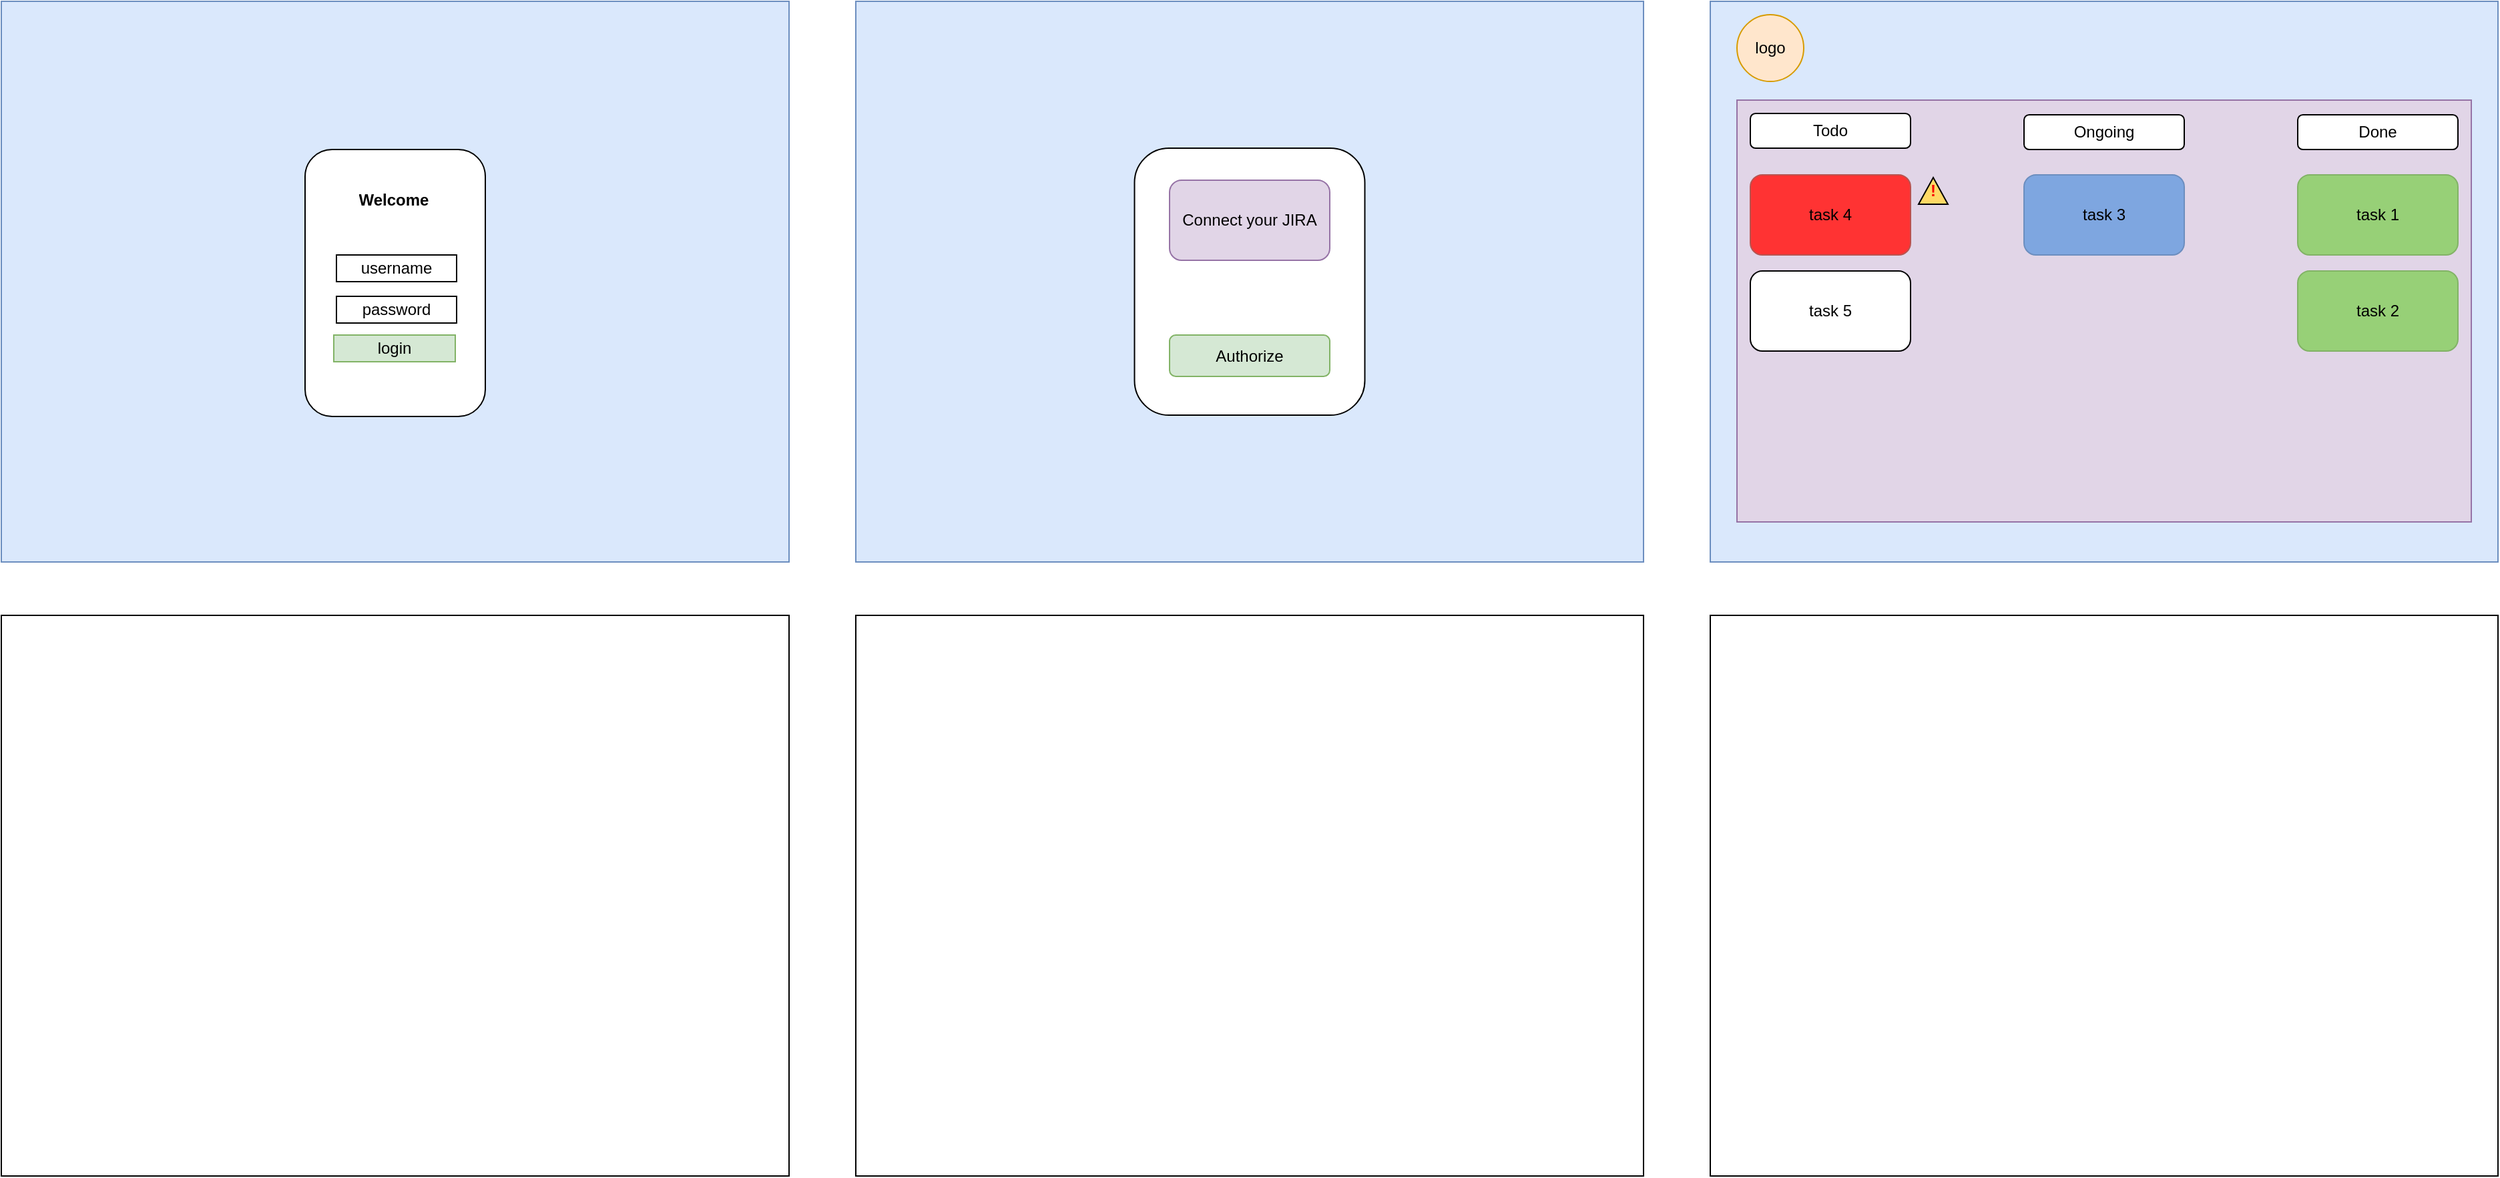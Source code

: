 <mxfile version="28.1.0">
  <diagram name="Page-1" id="VqDgL3Xh2LhGNzMud35-">
    <mxGraphModel dx="2263" dy="1390" grid="1" gridSize="10" guides="1" tooltips="1" connect="1" arrows="1" fold="1" page="1" pageScale="1" pageWidth="850" pageHeight="1100" math="0" shadow="0">
      <root>
        <mxCell id="0" />
        <mxCell id="1" parent="0" />
        <mxCell id="_iMaxltSltyhO5bxiZkw-1" value="" style="rounded=0;whiteSpace=wrap;html=1;fillColor=#dae8fc;strokeColor=#6c8ebf;" vertex="1" parent="1">
          <mxGeometry x="30" y="80" width="590" height="420" as="geometry" />
        </mxCell>
        <mxCell id="_iMaxltSltyhO5bxiZkw-2" value="" style="rounded=0;whiteSpace=wrap;html=1;fillColor=#dae8fc;strokeColor=#6c8ebf;" vertex="1" parent="1">
          <mxGeometry x="670" y="80" width="590" height="420" as="geometry" />
        </mxCell>
        <mxCell id="_iMaxltSltyhO5bxiZkw-3" value="" style="rounded=0;whiteSpace=wrap;html=1;fillColor=#dae8fc;strokeColor=#6c8ebf;" vertex="1" parent="1">
          <mxGeometry x="1310" y="80" width="590" height="420" as="geometry" />
        </mxCell>
        <mxCell id="_iMaxltSltyhO5bxiZkw-4" value="" style="rounded=0;whiteSpace=wrap;html=1;" vertex="1" parent="1">
          <mxGeometry x="30" y="540" width="590" height="420" as="geometry" />
        </mxCell>
        <mxCell id="_iMaxltSltyhO5bxiZkw-5" value="" style="rounded=0;whiteSpace=wrap;html=1;" vertex="1" parent="1">
          <mxGeometry x="670" y="540" width="590" height="420" as="geometry" />
        </mxCell>
        <mxCell id="_iMaxltSltyhO5bxiZkw-6" value="" style="rounded=0;whiteSpace=wrap;html=1;" vertex="1" parent="1">
          <mxGeometry x="1310" y="540" width="590" height="420" as="geometry" />
        </mxCell>
        <mxCell id="_iMaxltSltyhO5bxiZkw-8" value="" style="rounded=1;whiteSpace=wrap;html=1;" vertex="1" parent="1">
          <mxGeometry x="257.5" y="191" width="135" height="200" as="geometry" />
        </mxCell>
        <mxCell id="_iMaxltSltyhO5bxiZkw-9" value="&lt;div align=&quot;center&quot;&gt;&lt;b&gt;Welcome&lt;/b&gt;&lt;/div&gt;" style="text;strokeColor=none;fillColor=none;align=center;verticalAlign=middle;spacingLeft=4;spacingRight=4;overflow=hidden;points=[[0,0.5],[1,0.5]];portConstraint=eastwest;rotatable=0;whiteSpace=wrap;html=1;" vertex="1" parent="1">
          <mxGeometry x="284" y="214" width="80" height="30" as="geometry" />
        </mxCell>
        <mxCell id="_iMaxltSltyhO5bxiZkw-12" value="username" style="rounded=0;whiteSpace=wrap;html=1;" vertex="1" parent="1">
          <mxGeometry x="281" y="270" width="90" height="20" as="geometry" />
        </mxCell>
        <mxCell id="_iMaxltSltyhO5bxiZkw-13" value="password" style="rounded=0;whiteSpace=wrap;html=1;" vertex="1" parent="1">
          <mxGeometry x="281" y="301" width="90" height="20" as="geometry" />
        </mxCell>
        <mxCell id="_iMaxltSltyhO5bxiZkw-14" value="login" style="rounded=0;whiteSpace=wrap;html=1;fillColor=#d5e8d4;strokeColor=#82b366;" vertex="1" parent="1">
          <mxGeometry x="279" y="330" width="91" height="20" as="geometry" />
        </mxCell>
        <mxCell id="_iMaxltSltyhO5bxiZkw-21" value="" style="rounded=1;whiteSpace=wrap;html=1;" vertex="1" parent="1">
          <mxGeometry x="878.75" y="190" width="172.5" height="200" as="geometry" />
        </mxCell>
        <mxCell id="_iMaxltSltyhO5bxiZkw-22" value="Connect your JIRA" style="rounded=1;whiteSpace=wrap;html=1;fillColor=#e1d5e7;strokeColor=#9673a6;" vertex="1" parent="1">
          <mxGeometry x="905" y="214" width="120" height="60" as="geometry" />
        </mxCell>
        <mxCell id="_iMaxltSltyhO5bxiZkw-23" value="Authorize" style="rounded=1;whiteSpace=wrap;html=1;fillColor=#d5e8d4;strokeColor=#82b366;" vertex="1" parent="1">
          <mxGeometry x="905" y="330" width="120" height="31" as="geometry" />
        </mxCell>
        <mxCell id="_iMaxltSltyhO5bxiZkw-24" value="logo" style="ellipse;whiteSpace=wrap;html=1;aspect=fixed;fillColor=#ffe6cc;strokeColor=#d79b00;" vertex="1" parent="1">
          <mxGeometry x="1330" y="90" width="50" height="50" as="geometry" />
        </mxCell>
        <mxCell id="_iMaxltSltyhO5bxiZkw-25" value="" style="rounded=0;whiteSpace=wrap;html=1;fillColor=#e1d5e7;strokeColor=#9673a6;" vertex="1" parent="1">
          <mxGeometry x="1330" y="154" width="550" height="316" as="geometry" />
        </mxCell>
        <mxCell id="_iMaxltSltyhO5bxiZkw-26" value="Todo" style="rounded=1;whiteSpace=wrap;html=1;" vertex="1" parent="1">
          <mxGeometry x="1340" y="164" width="120" height="26" as="geometry" />
        </mxCell>
        <mxCell id="_iMaxltSltyhO5bxiZkw-27" value="task 4" style="rounded=1;whiteSpace=wrap;html=1;fillColor=#FF3333;strokeColor=#b85450;" vertex="1" parent="1">
          <mxGeometry x="1340" y="210" width="120" height="60" as="geometry" />
        </mxCell>
        <mxCell id="_iMaxltSltyhO5bxiZkw-28" value="task 5" style="rounded=1;whiteSpace=wrap;html=1;" vertex="1" parent="1">
          <mxGeometry x="1340" y="282" width="120" height="60" as="geometry" />
        </mxCell>
        <mxCell id="_iMaxltSltyhO5bxiZkw-29" value="Done" style="rounded=1;whiteSpace=wrap;html=1;" vertex="1" parent="1">
          <mxGeometry x="1750" y="165" width="120" height="26" as="geometry" />
        </mxCell>
        <mxCell id="_iMaxltSltyhO5bxiZkw-30" value="Ongoing" style="rounded=1;whiteSpace=wrap;html=1;" vertex="1" parent="1">
          <mxGeometry x="1545" y="165" width="120" height="26" as="geometry" />
        </mxCell>
        <mxCell id="_iMaxltSltyhO5bxiZkw-31" value="task 3" style="rounded=1;whiteSpace=wrap;html=1;fillColor=#7EA6E0;strokeColor=#6c8ebf;" vertex="1" parent="1">
          <mxGeometry x="1545" y="210" width="120" height="60" as="geometry" />
        </mxCell>
        <mxCell id="_iMaxltSltyhO5bxiZkw-32" value="task 1" style="rounded=1;whiteSpace=wrap;html=1;fillColor=#97D077;strokeColor=#82b366;" vertex="1" parent="1">
          <mxGeometry x="1750" y="210" width="120" height="60" as="geometry" />
        </mxCell>
        <mxCell id="_iMaxltSltyhO5bxiZkw-33" value="task 2" style="rounded=1;whiteSpace=wrap;html=1;fillColor=#97D077;strokeColor=#82b366;" vertex="1" parent="1">
          <mxGeometry x="1750" y="282" width="120" height="60" as="geometry" />
        </mxCell>
        <mxCell id="_iMaxltSltyhO5bxiZkw-34" value="" style="triangle;whiteSpace=wrap;html=1;rotation=-90;fillColor=#FFD966;" vertex="1" parent="1">
          <mxGeometry x="1467" y="211" width="20" height="22" as="geometry" />
        </mxCell>
        <mxCell id="_iMaxltSltyhO5bxiZkw-35" value="&lt;b&gt;&lt;span style=&quot;color: rgb(248, 0, 0);&quot;&gt;!&lt;/span&gt;&lt;/b&gt;" style="text;strokeColor=none;fillColor=none;align=left;verticalAlign=middle;spacingLeft=4;spacingRight=4;overflow=hidden;points=[[0,0.5],[1,0.5]];portConstraint=eastwest;rotatable=0;whiteSpace=wrap;html=1;" vertex="1" parent="1">
          <mxGeometry x="1469" y="207" width="80" height="30" as="geometry" />
        </mxCell>
      </root>
    </mxGraphModel>
  </diagram>
</mxfile>
